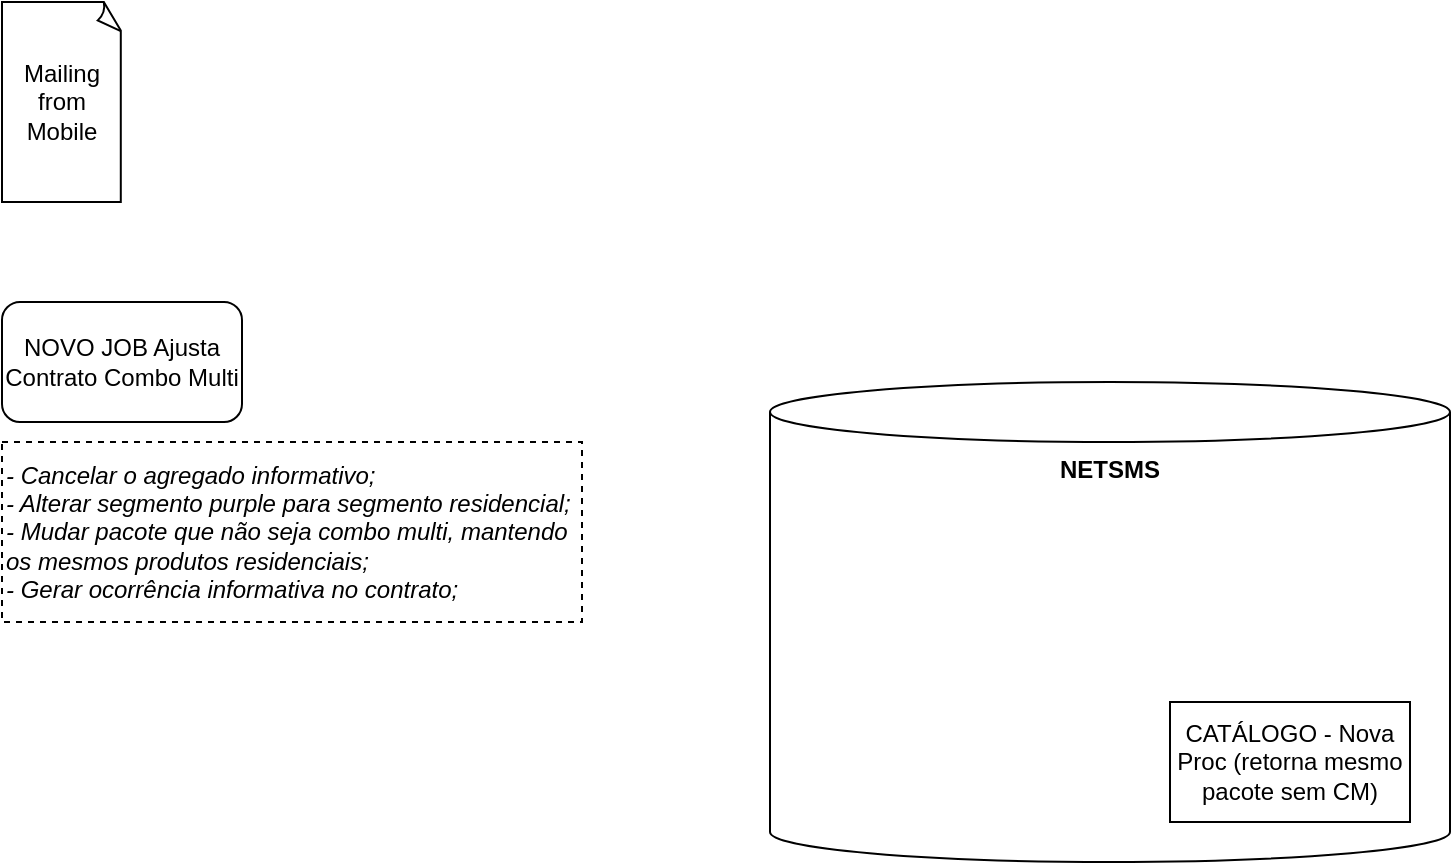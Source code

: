 <mxfile version="28.2.5">
  <diagram name="Página-1" id="W5K6EKXPYPaOuD13RN5w">
    <mxGraphModel dx="946" dy="597" grid="1" gridSize="10" guides="1" tooltips="1" connect="1" arrows="1" fold="1" page="1" pageScale="1" pageWidth="827" pageHeight="1169" math="0" shadow="0">
      <root>
        <mxCell id="0" />
        <mxCell id="1" parent="0" />
        <mxCell id="WQN7uaYgYGrwjcUxukzr-1" value="NETSMS" style="shape=cylinder3;whiteSpace=wrap;html=1;boundedLbl=1;backgroundOutline=1;size=15;verticalAlign=top;fontStyle=1" vertex="1" parent="1">
          <mxGeometry x="414" y="220" width="340" height="240" as="geometry" />
        </mxCell>
        <mxCell id="WQN7uaYgYGrwjcUxukzr-2" value="CATÁLOGO - Nova Proc (retorna mesmo pacote sem CM)" style="rounded=0;whiteSpace=wrap;html=1;" vertex="1" parent="1">
          <mxGeometry x="614" y="380" width="120" height="60" as="geometry" />
        </mxCell>
        <mxCell id="WQN7uaYgYGrwjcUxukzr-3" value="Mailing from Mobile" style="whiteSpace=wrap;html=1;shape=mxgraph.basic.document" vertex="1" parent="1">
          <mxGeometry x="30" y="30" width="60" height="100" as="geometry" />
        </mxCell>
        <mxCell id="WQN7uaYgYGrwjcUxukzr-4" value="NOVO JOB Ajusta Contrato Combo Multi" style="rounded=1;whiteSpace=wrap;html=1;" vertex="1" parent="1">
          <mxGeometry x="30" y="180" width="120" height="60" as="geometry" />
        </mxCell>
        <mxCell id="WQN7uaYgYGrwjcUxukzr-5" value="&lt;div&gt;- Cancelar o agregado informativo;&amp;nbsp;&lt;/div&gt;&lt;div&gt;- Alterar segmento purple para segmento residencial;&amp;nbsp;&lt;/div&gt;&lt;div&gt;- Mudar pacote que não seja combo multi, mantendo os mesmos produtos residenciais;&amp;nbsp;&lt;/div&gt;&lt;div&gt;- Gerar ocorrência informativa no contrato;&amp;nbsp;&lt;/div&gt;" style="text;html=1;align=left;verticalAlign=middle;whiteSpace=wrap;rounded=0;fontStyle=2;strokeColor=default;dashed=1;" vertex="1" parent="1">
          <mxGeometry x="30" y="250" width="290" height="90" as="geometry" />
        </mxCell>
      </root>
    </mxGraphModel>
  </diagram>
</mxfile>
